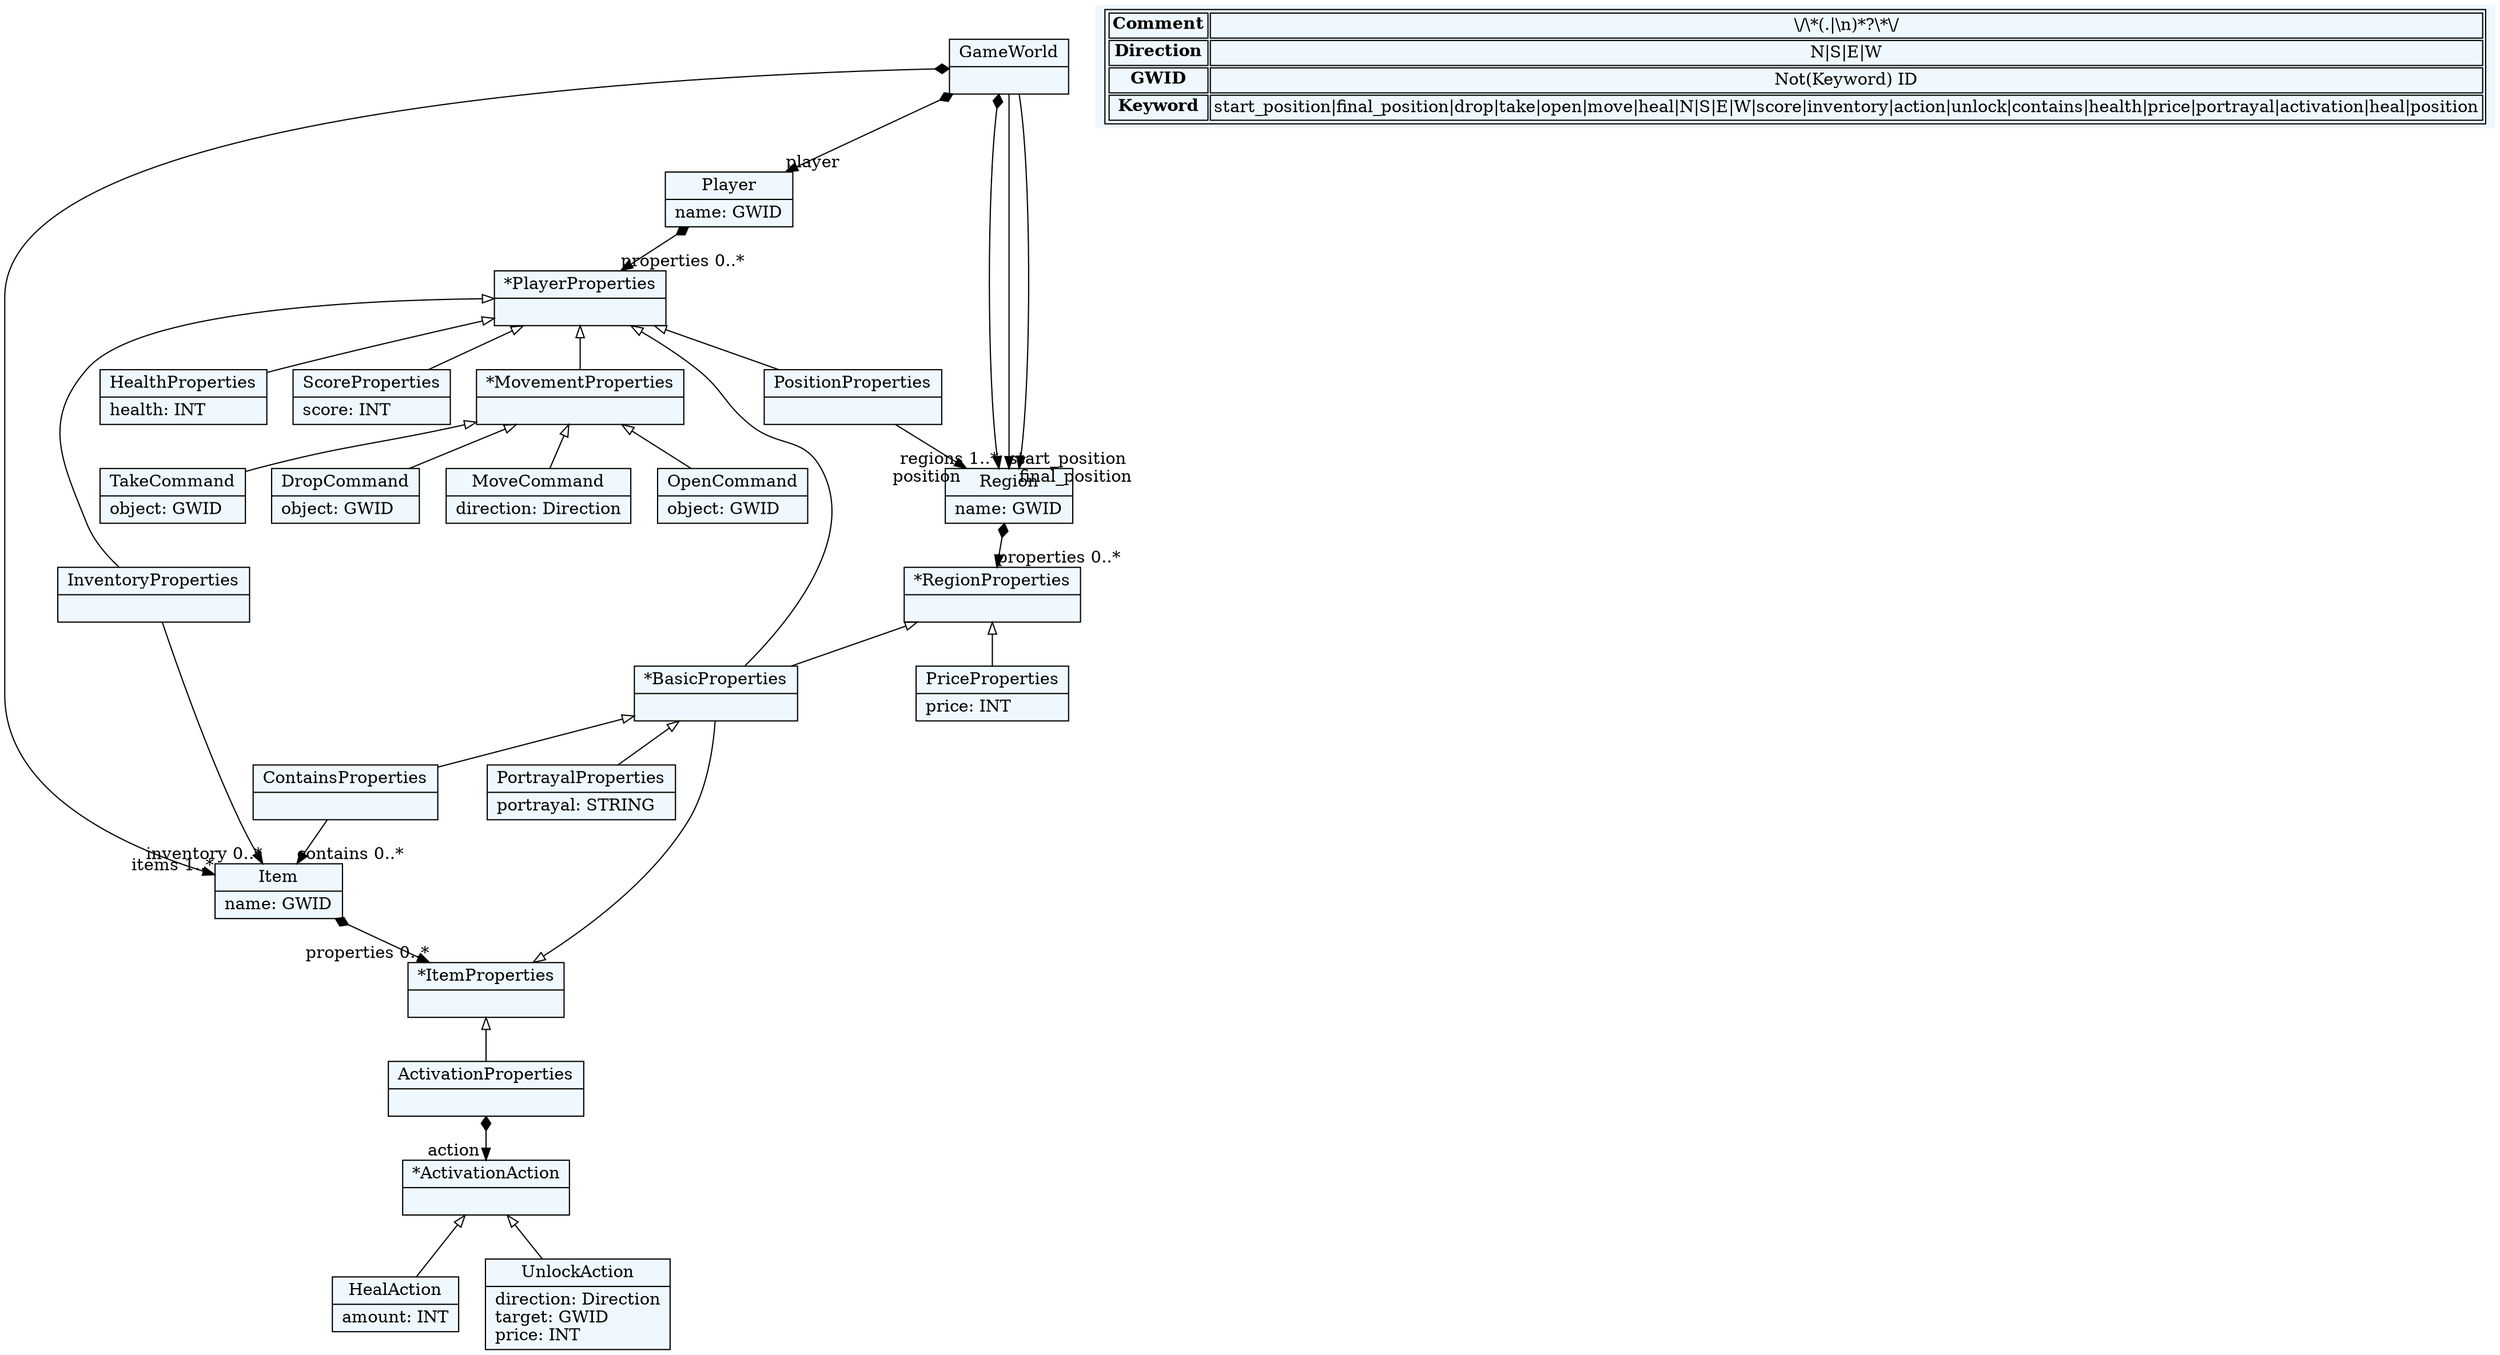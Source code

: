 
    digraph textX {
    fontname = "Bitstream Vera Sans"
    fontsize = 8
    node[
        shape=record,
        style=filled,
        fillcolor=aliceblue
    ]
    nodesep = 0.3
    edge[dir=black,arrowtail=empty]


1938094162880[ label="{GameWorld|}"]

1938094164800[ label="{Region|name: GWID\l}"]

1938094053440[ label="{Item|name: GWID\l}"]

1938094051520[ label="{Player|name: GWID\l}"]

1938094065920[ label="{*RegionProperties|}"]

1938094059200[ label="{*ItemProperties|}"]

1938094040960[ label="{*PlayerProperties|}"]

1938094054400[ label="{*BasicProperties|}"]

1938094056320[ label="{PortrayalProperties|portrayal: STRING\l}"]

1938094069760[ label="{ContainsProperties|}"]

1938094068800[ label="{PriceProperties|price: INT\l}"]

1938094061120[ label="{InventoryProperties|}"]

1938094047680[ label="{HealthProperties|health: INT\l}"]

1938094071680[ label="{ScoreProperties|score: INT\l}"]

1938094058240[ label="{*MovementProperties|}"]

1938094072640[ label="{MoveCommand|direction: Direction\l}"]

1938094041920[ label="{OpenCommand|object: GWID\l}"]

1938094042880[ label="{TakeCommand|object: GWID\l}"]

1938094049600[ label="{DropCommand|object: GWID\l}"]

1938094076480[ label="{ActivationProperties|}"]

1938094077440[ label="{*ActivationAction|}"]

1938094078400[ label="{HealAction|amount: INT\l}"]

1938094079360[ label="{UnlockAction|direction: Direction\ltarget: GWID\lprice: INT\l}"]

1938094092800[ label="{PositionProperties|}"]



1938094162880 -> 1938094164800[arrowtail=diamond, dir=both, headlabel="regions 1..*"]
1938094162880 -> 1938094053440[arrowtail=diamond, dir=both, headlabel="items 1..*"]
1938094162880 -> 1938094051520[arrowtail=diamond, dir=both, headlabel="player "]
1938094162880 -> 1938094164800[headlabel="start_position "]
1938094162880 -> 1938094164800[headlabel="final_position "]
1938094164800 -> 1938094065920[arrowtail=diamond, dir=both, headlabel="properties 0..*"]
1938094053440 -> 1938094059200[arrowtail=diamond, dir=both, headlabel="properties 0..*"]
1938094051520 -> 1938094040960[arrowtail=diamond, dir=both, headlabel="properties 0..*"]
1938094065920 -> 1938094054400 [dir=back]
1938094065920 -> 1938094068800 [dir=back]
1938094059200 -> 1938094054400 [dir=back]
1938094059200 -> 1938094076480 [dir=back]
1938094040960 -> 1938094054400 [dir=back]
1938094040960 -> 1938094061120 [dir=back]
1938094040960 -> 1938094058240 [dir=back]
1938094040960 -> 1938094047680 [dir=back]
1938094040960 -> 1938094071680 [dir=back]
1938094040960 -> 1938094092800 [dir=back]
1938094054400 -> 1938094056320 [dir=back]
1938094054400 -> 1938094069760 [dir=back]
1938094069760 -> 1938094053440[headlabel="contains 0..*"]
1938094061120 -> 1938094053440[headlabel="inventory 0..*"]
1938094058240 -> 1938094072640 [dir=back]
1938094058240 -> 1938094041920 [dir=back]
1938094058240 -> 1938094042880 [dir=back]
1938094058240 -> 1938094049600 [dir=back]
1938094076480 -> 1938094077440[arrowtail=diamond, dir=both, headlabel="action "]
1938094077440 -> 1938094078400 [dir=back]
1938094077440 -> 1938094079360 [dir=back]
1938094092800 -> 1938094164800[headlabel="position "]
match_rules [ shape=plaintext, label=< <table>
	<tr>
		<td><b>Comment</b></td><td>\/\*(.|\n)*?\*\/</td>
	</tr>
	<tr>
		<td><b>Direction</b></td><td>N|S|E|W</td>
	</tr>
	<tr>
		<td><b>GWID</b></td><td>Not(Keyword) ID</td>
	</tr>
	<tr>
		<td><b>Keyword</b></td><td>start_position|final_position|drop|take|open|move|heal|N|S|E|W|score|inventory|action|unlock|contains|health|price|portrayal|activation|heal|position</td>
	</tr>
</table> >]


}
